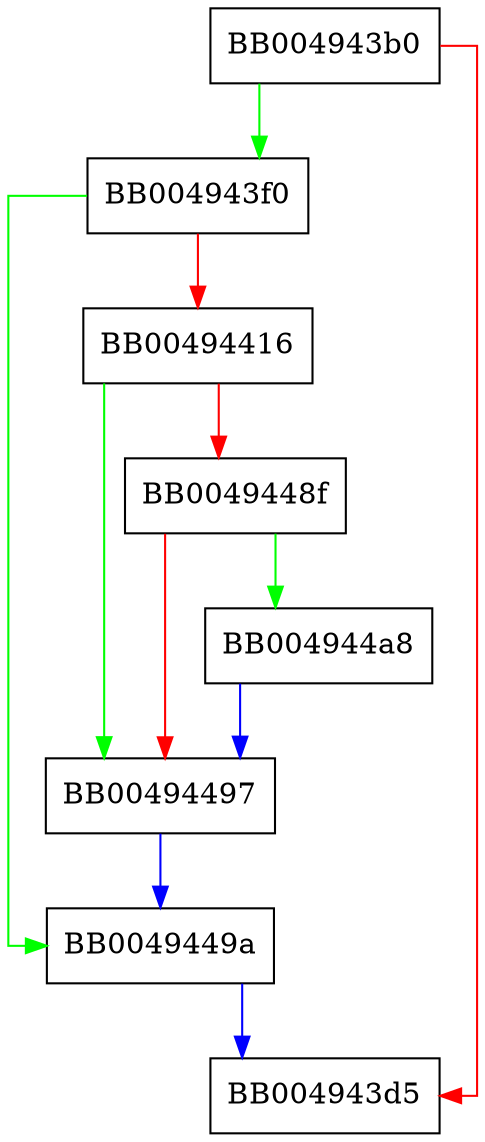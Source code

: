 digraph ssl_evp_cipher_fetch {
  node [shape="box"];
  graph [splines=ortho];
  BB004943b0 -> BB004943f0 [color="green"];
  BB004943b0 -> BB004943d5 [color="red"];
  BB004943f0 -> BB0049449a [color="green"];
  BB004943f0 -> BB00494416 [color="red"];
  BB00494416 -> BB00494497 [color="green"];
  BB00494416 -> BB0049448f [color="red"];
  BB0049448f -> BB004944a8 [color="green"];
  BB0049448f -> BB00494497 [color="red"];
  BB00494497 -> BB0049449a [color="blue"];
  BB0049449a -> BB004943d5 [color="blue"];
  BB004944a8 -> BB00494497 [color="blue"];
}